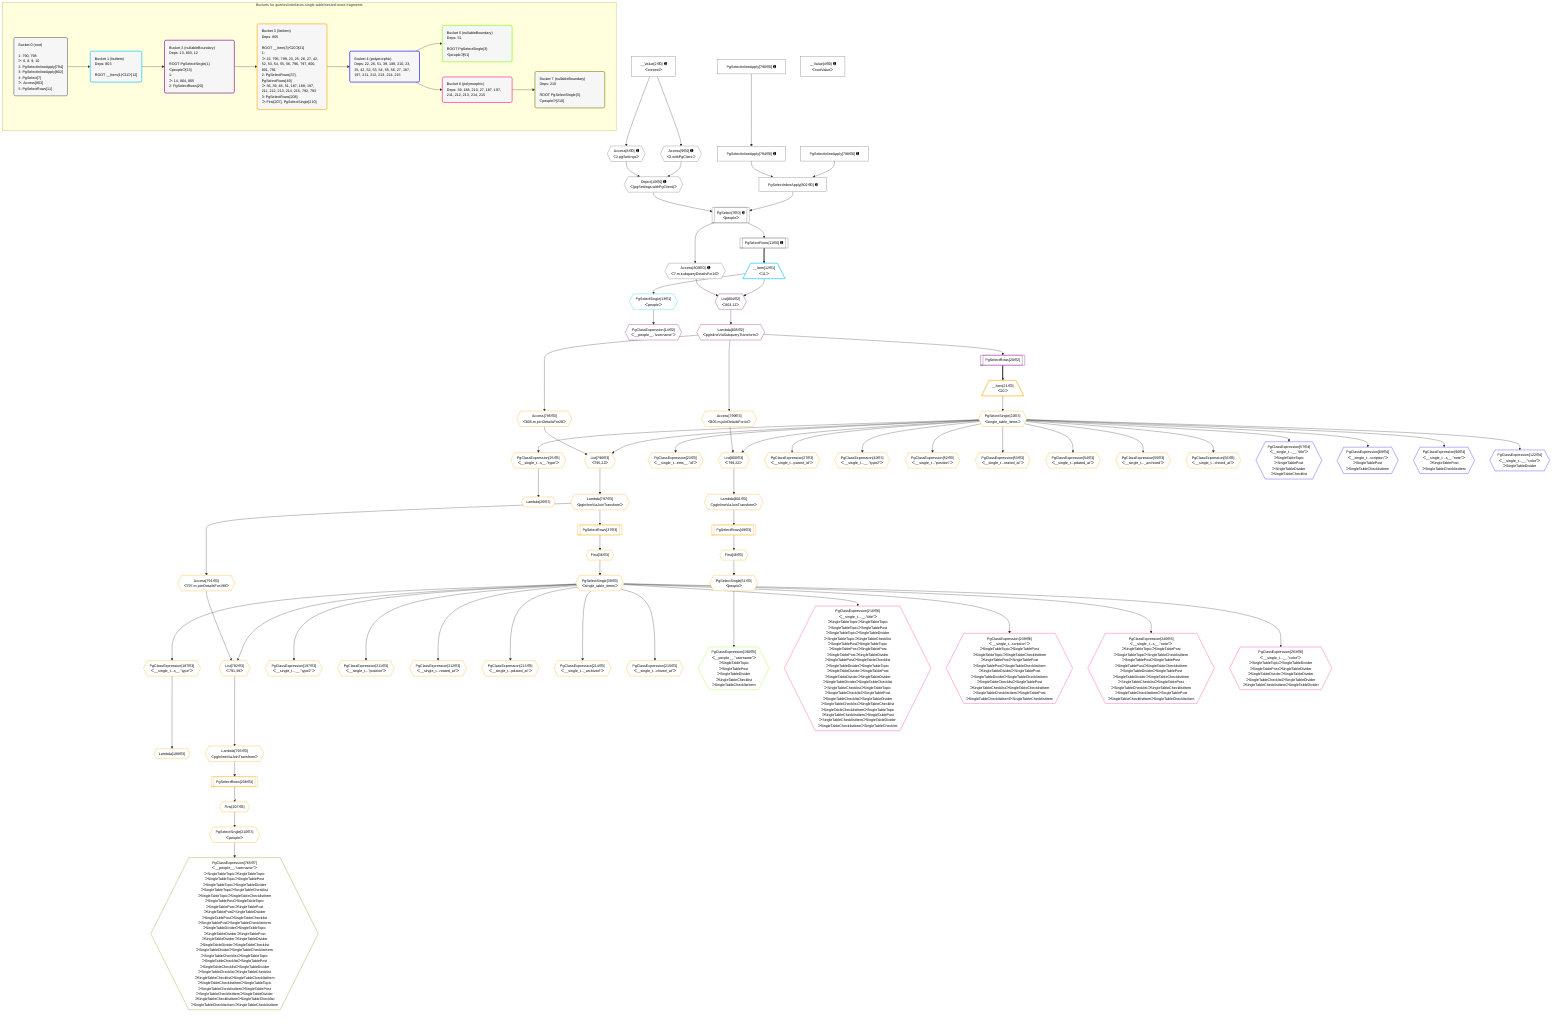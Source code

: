 %%{init: {'themeVariables': { 'fontSize': '12px'}}}%%
graph TD
    classDef path fill:#eee,stroke:#000,color:#000
    classDef plan fill:#fff,stroke-width:1px,color:#000
    classDef itemplan fill:#fff,stroke-width:2px,color:#000
    classDef unbatchedplan fill:#dff,stroke-width:1px,color:#000
    classDef sideeffectplan fill:#fcc,stroke-width:2px,color:#000
    classDef bucket fill:#f6f6f6,color:#000,stroke-width:2px,text-align:left

    subgraph "Buckets for queries/interfaces-single-table/nested-more-fragments"
    Bucket0("Bucket 0 (root)<br /><br />1: 790, 798<br />ᐳ: 6, 8, 9, 10<br />2: PgSelectInlineApply[794]<br />3: PgSelectInlineApply[802]<br />4: PgSelect[7]<br />ᐳ: Access[803]<br />5: PgSelectRows[11]"):::bucket
    Bucket1("Bucket 1 (listItem)<br />Deps: 803<br /><br />ROOT __Item{1}ᐸ11ᐳ[12]"):::bucket
    Bucket2("Bucket 2 (nullableBoundary)<br />Deps: 13, 803, 12<br /><br />ROOT PgSelectSingle{1}ᐸpeopleᐳ[13]<br />1: <br />ᐳ: 14, 804, 805<br />2: PgSelectRows[20]"):::bucket
    Bucket3("Bucket 3 (listItem)<br />Deps: 805<br /><br />ROOT __Item{3}ᐸ20ᐳ[21]<br />1: <br />ᐳ: 22, 795, 799, 23, 25, 26, 27, 42, 52, 53, 54, 55, 56, 796, 797, 800, 801, 791<br />2: PgSelectRows[37], PgSelectRows[49]<br />ᐳ: 36, 39, 48, 51, 187, 188, 197, 211, 212, 213, 214, 215, 792, 793<br />3: PgSelectRows[208]<br />ᐳ: First[207], PgSelectSingle[210]"):::bucket
    Bucket4("Bucket 4 (polymorphic)<br />Deps: 22, 26, 51, 39, 188, 210, 23, 25, 42, 52, 53, 54, 55, 56, 27, 187, 197, 211, 212, 213, 214, 215"):::bucket
    Bucket5("Bucket 5 (nullableBoundary)<br />Deps: 51<br /><br />ROOT PgSelectSingle{3}ᐸpeopleᐳ[51]"):::bucket
    Bucket6("Bucket 6 (polymorphic)<br />Deps: 39, 188, 210, 27, 187, 197, 211, 212, 213, 214, 215"):::bucket
    Bucket7("Bucket 7 (nullableBoundary)<br />Deps: 210<br /><br />ROOT PgSelectSingle{3}ᐸpeopleᐳ[210]"):::bucket
    end
    Bucket0 --> Bucket1
    Bucket1 --> Bucket2
    Bucket2 --> Bucket3
    Bucket3 --> Bucket4
    Bucket4 --> Bucket5 & Bucket6
    Bucket6 --> Bucket7

    %% plan dependencies
    PgSelectInlineApply802["PgSelectInlineApply[802∈0] ➊"]:::plan
    PgSelectInlineApply794["PgSelectInlineApply[794∈0] ➊"]:::plan
    PgSelectInlineApply798["PgSelectInlineApply[798∈0] ➊"]:::plan
    PgSelectInlineApply794 & PgSelectInlineApply798 --> PgSelectInlineApply802
    PgSelect7[["PgSelect[7∈0] ➊<br />ᐸpeopleᐳ"]]:::plan
    Object10{{"Object[10∈0] ➊<br />ᐸ{pgSettings,withPgClient}ᐳ"}}:::plan
    Object10 & PgSelectInlineApply802 --> PgSelect7
    Access8{{"Access[8∈0] ➊<br />ᐸ2.pgSettingsᐳ"}}:::plan
    Access9{{"Access[9∈0] ➊<br />ᐸ2.withPgClientᐳ"}}:::plan
    Access8 & Access9 --> Object10
    __Value2["__Value[2∈0] ➊<br />ᐸcontextᐳ"]:::plan
    __Value2 --> Access8
    __Value2 --> Access9
    PgSelectRows11[["PgSelectRows[11∈0] ➊"]]:::plan
    PgSelect7 --> PgSelectRows11
    PgSelectInlineApply790["PgSelectInlineApply[790∈0] ➊"]:::plan
    PgSelectInlineApply790 --> PgSelectInlineApply794
    Access803{{"Access[803∈0] ➊<br />ᐸ7.m.subqueryDetailsFor16ᐳ"}}:::plan
    PgSelect7 --> Access803
    __Value4["__Value[4∈0] ➊<br />ᐸrootValueᐳ"]:::plan
    __Item12[/"__Item[12∈1]<br />ᐸ11ᐳ"\]:::itemplan
    PgSelectRows11 ==> __Item12
    PgSelectSingle13{{"PgSelectSingle[13∈1]<br />ᐸpeopleᐳ"}}:::plan
    __Item12 --> PgSelectSingle13
    List804{{"List[804∈2]<br />ᐸ803,12ᐳ"}}:::plan
    Access803 & __Item12 --> List804
    PgClassExpression14{{"PgClassExpression[14∈2]<br />ᐸ__people__.”username”ᐳ"}}:::plan
    PgSelectSingle13 --> PgClassExpression14
    PgSelectRows20[["PgSelectRows[20∈2]"]]:::plan
    Lambda805{{"Lambda[805∈2]<br />ᐸpgInlineViaSubqueryTransformᐳ"}}:::plan
    Lambda805 --> PgSelectRows20
    List804 --> Lambda805
    List792{{"List[792∈3]<br />ᐸ791,39ᐳ"}}:::plan
    Access791{{"Access[791∈3]<br />ᐸ797.m.joinDetailsFor199ᐳ"}}:::plan
    PgSelectSingle39{{"PgSelectSingle[39∈3]<br />ᐸsingle_table_itemsᐳ"}}:::plan
    Access791 & PgSelectSingle39 --> List792
    List796{{"List[796∈3]<br />ᐸ795,22ᐳ"}}:::plan
    Access795{{"Access[795∈3]<br />ᐸ805.m.joinDetailsFor28ᐳ"}}:::plan
    PgSelectSingle22{{"PgSelectSingle[22∈3]<br />ᐸsingle_table_itemsᐳ"}}:::plan
    Access795 & PgSelectSingle22 --> List796
    List800{{"List[800∈3]<br />ᐸ799,22ᐳ"}}:::plan
    Access799{{"Access[799∈3]<br />ᐸ805.m.joinDetailsFor44ᐳ"}}:::plan
    Access799 & PgSelectSingle22 --> List800
    __Item21[/"__Item[21∈3]<br />ᐸ20ᐳ"\]:::itemplan
    PgSelectRows20 ==> __Item21
    __Item21 --> PgSelectSingle22
    PgClassExpression23{{"PgClassExpression[23∈3]<br />ᐸ__single_t...ems__.”id”ᐳ"}}:::plan
    PgSelectSingle22 --> PgClassExpression23
    PgClassExpression25{{"PgClassExpression[25∈3]<br />ᐸ__single_t...s__.”type”ᐳ"}}:::plan
    PgSelectSingle22 --> PgClassExpression25
    Lambda26{{"Lambda[26∈3]"}}:::plan
    PgClassExpression25 --> Lambda26
    PgClassExpression27{{"PgClassExpression[27∈3]<br />ᐸ__single_t...parent_id”ᐳ"}}:::plan
    PgSelectSingle22 --> PgClassExpression27
    First36{{"First[36∈3]"}}:::plan
    PgSelectRows37[["PgSelectRows[37∈3]"]]:::plan
    PgSelectRows37 --> First36
    Lambda797{{"Lambda[797∈3]<br />ᐸpgInlineViaJoinTransformᐳ"}}:::plan
    Lambda797 --> PgSelectRows37
    First36 --> PgSelectSingle39
    PgClassExpression42{{"PgClassExpression[42∈3]<br />ᐸ__single_t...__.”type2”ᐳ"}}:::plan
    PgSelectSingle22 --> PgClassExpression42
    First48{{"First[48∈3]"}}:::plan
    PgSelectRows49[["PgSelectRows[49∈3]"]]:::plan
    PgSelectRows49 --> First48
    Lambda801{{"Lambda[801∈3]<br />ᐸpgInlineViaJoinTransformᐳ"}}:::plan
    Lambda801 --> PgSelectRows49
    PgSelectSingle51{{"PgSelectSingle[51∈3]<br />ᐸpeopleᐳ"}}:::plan
    First48 --> PgSelectSingle51
    PgClassExpression52{{"PgClassExpression[52∈3]<br />ᐸ__single_t...”position”ᐳ"}}:::plan
    PgSelectSingle22 --> PgClassExpression52
    PgClassExpression53{{"PgClassExpression[53∈3]<br />ᐸ__single_t...reated_at”ᐳ"}}:::plan
    PgSelectSingle22 --> PgClassExpression53
    PgClassExpression54{{"PgClassExpression[54∈3]<br />ᐸ__single_t...pdated_at”ᐳ"}}:::plan
    PgSelectSingle22 --> PgClassExpression54
    PgClassExpression55{{"PgClassExpression[55∈3]<br />ᐸ__single_t..._archived”ᐳ"}}:::plan
    PgSelectSingle22 --> PgClassExpression55
    PgClassExpression56{{"PgClassExpression[56∈3]<br />ᐸ__single_t...chived_at”ᐳ"}}:::plan
    PgSelectSingle22 --> PgClassExpression56
    PgClassExpression187{{"PgClassExpression[187∈3]<br />ᐸ__single_t...s__.”type”ᐳ"}}:::plan
    PgSelectSingle39 --> PgClassExpression187
    Lambda188{{"Lambda[188∈3]"}}:::plan
    PgClassExpression187 --> Lambda188
    PgClassExpression197{{"PgClassExpression[197∈3]<br />ᐸ__single_t...__.”type2”ᐳ"}}:::plan
    PgSelectSingle39 --> PgClassExpression197
    First207{{"First[207∈3]"}}:::plan
    PgSelectRows208[["PgSelectRows[208∈3]"]]:::plan
    PgSelectRows208 --> First207
    Lambda793{{"Lambda[793∈3]<br />ᐸpgInlineViaJoinTransformᐳ"}}:::plan
    Lambda793 --> PgSelectRows208
    PgSelectSingle210{{"PgSelectSingle[210∈3]<br />ᐸpeopleᐳ"}}:::plan
    First207 --> PgSelectSingle210
    PgClassExpression211{{"PgClassExpression[211∈3]<br />ᐸ__single_t...”position”ᐳ"}}:::plan
    PgSelectSingle39 --> PgClassExpression211
    PgClassExpression212{{"PgClassExpression[212∈3]<br />ᐸ__single_t...reated_at”ᐳ"}}:::plan
    PgSelectSingle39 --> PgClassExpression212
    PgClassExpression213{{"PgClassExpression[213∈3]<br />ᐸ__single_t...pdated_at”ᐳ"}}:::plan
    PgSelectSingle39 --> PgClassExpression213
    PgClassExpression214{{"PgClassExpression[214∈3]<br />ᐸ__single_t..._archived”ᐳ"}}:::plan
    PgSelectSingle39 --> PgClassExpression214
    PgClassExpression215{{"PgClassExpression[215∈3]<br />ᐸ__single_t...chived_at”ᐳ"}}:::plan
    PgSelectSingle39 --> PgClassExpression215
    Lambda797 --> Access791
    List792 --> Lambda793
    Lambda805 --> Access795
    List796 --> Lambda797
    Lambda805 --> Access799
    List800 --> Lambda801
    PgClassExpression57{{"PgClassExpression[57∈4]<br />ᐸ__single_t...__.”title”ᐳ<br />ᐳSingleTableTopic<br />ᐳSingleTablePost<br />ᐳSingleTableDivider<br />ᐳSingleTableChecklist"}}:::plan
    PgSelectSingle22 --> PgClassExpression57
    PgClassExpression89{{"PgClassExpression[89∈4]<br />ᐸ__single_t...scription”ᐳ<br />ᐳSingleTablePost<br />ᐳSingleTableChecklistItem"}}:::plan
    PgSelectSingle22 --> PgClassExpression89
    PgClassExpression90{{"PgClassExpression[90∈4]<br />ᐸ__single_t...s__.”note”ᐳ<br />ᐳSingleTablePost<br />ᐳSingleTableChecklistItem"}}:::plan
    PgSelectSingle22 --> PgClassExpression90
    PgClassExpression122{{"PgClassExpression[122∈4]<br />ᐸ__single_t...__.”color”ᐳ<br />ᐳSingleTableDivider"}}:::plan
    PgSelectSingle22 --> PgClassExpression122
    PgClassExpression190{{"PgClassExpression[190∈5]<br />ᐸ__people__.”username”ᐳ<br />ᐳSingleTableTopic<br />ᐳSingleTablePost<br />ᐳSingleTableDivider<br />ᐳSingleTableChecklist<br />ᐳSingleTableChecklistItem"}}:::plan
    PgSelectSingle51 --> PgClassExpression190
    PgClassExpression216{{"PgClassExpression[216∈6]<br />ᐸ__single_t...__.”title”ᐳ<br />ᐳSingleTableTopicᐳSingleTableTopic<br />ᐳSingleTableTopicᐳSingleTablePost<br />ᐳSingleTableTopicᐳSingleTableDivider<br />ᐳSingleTableTopicᐳSingleTableChecklist<br />ᐳSingleTablePostᐳSingleTableTopic<br />ᐳSingleTablePostᐳSingleTablePost<br />ᐳSingleTablePostᐳSingleTableDivider<br />ᐳSingleTablePostᐳSingleTableChecklist<br />ᐳSingleTableDividerᐳSingleTableTopic<br />ᐳSingleTableDividerᐳSingleTablePost<br />ᐳSingleTableDividerᐳSingleTableDivider<br />ᐳSingleTableDividerᐳSingleTableChecklist<br />ᐳSingleTableChecklistᐳSingleTableTopic<br />ᐳSingleTableChecklistᐳSingleTablePost<br />ᐳSingleTableChecklistᐳSingleTableDivider<br />ᐳSingleTableChecklistᐳSingleTableChecklist<br />ᐳSingleTableChecklistItemᐳSingleTableTopic<br />ᐳSingleTableChecklistItemᐳSingleTablePost<br />ᐳSingleTableChecklistItemᐳSingleTableDivider<br />ᐳSingleTableChecklistItemᐳSingleTableChecklist"}}:::plan
    PgSelectSingle39 --> PgClassExpression216
    PgClassExpression239{{"PgClassExpression[239∈6]<br />ᐸ__single_t...scription”ᐳ<br />ᐳSingleTableTopicᐳSingleTablePost<br />ᐳSingleTableTopicᐳSingleTableChecklistItem<br />ᐳSingleTablePostᐳSingleTablePost<br />ᐳSingleTablePostᐳSingleTableChecklistItem<br />ᐳSingleTableDividerᐳSingleTablePost<br />ᐳSingleTableDividerᐳSingleTableChecklistItem<br />ᐳSingleTableChecklistᐳSingleTablePost<br />ᐳSingleTableChecklistᐳSingleTableChecklistItem<br />ᐳSingleTableChecklistItemᐳSingleTablePost<br />ᐳSingleTableChecklistItemᐳSingleTableChecklistItem"}}:::plan
    PgSelectSingle39 --> PgClassExpression239
    PgClassExpression240{{"PgClassExpression[240∈6]<br />ᐸ__single_t...s__.”note”ᐳ<br />ᐳSingleTableTopicᐳSingleTablePost<br />ᐳSingleTableTopicᐳSingleTableChecklistItem<br />ᐳSingleTablePostᐳSingleTablePost<br />ᐳSingleTablePostᐳSingleTableChecklistItem<br />ᐳSingleTableDividerᐳSingleTablePost<br />ᐳSingleTableDividerᐳSingleTableChecklistItem<br />ᐳSingleTableChecklistᐳSingleTablePost<br />ᐳSingleTableChecklistᐳSingleTableChecklistItem<br />ᐳSingleTableChecklistItemᐳSingleTablePost<br />ᐳSingleTableChecklistItemᐳSingleTableChecklistItem"}}:::plan
    PgSelectSingle39 --> PgClassExpression240
    PgClassExpression263{{"PgClassExpression[263∈6]<br />ᐸ__single_t...__.”color”ᐳ<br />ᐳSingleTableTopicᐳSingleTableDivider<br />ᐳSingleTablePostᐳSingleTableDivider<br />ᐳSingleTableDividerᐳSingleTableDivider<br />ᐳSingleTableChecklistᐳSingleTableDivider<br />ᐳSingleTableChecklistItemᐳSingleTableDivider"}}:::plan
    PgSelectSingle39 --> PgClassExpression263
    PgClassExpression765{{"PgClassExpression[765∈7]<br />ᐸ__people__.”username”ᐳ<br />ᐳSingleTableTopicᐳSingleTableTopic<br />ᐳSingleTableTopicᐳSingleTablePost<br />ᐳSingleTableTopicᐳSingleTableDivider<br />ᐳSingleTableTopicᐳSingleTableChecklist<br />ᐳSingleTableTopicᐳSingleTableChecklistItem<br />ᐳSingleTablePostᐳSingleTableTopic<br />ᐳSingleTablePostᐳSingleTablePost<br />ᐳSingleTablePostᐳSingleTableDivider<br />ᐳSingleTablePostᐳSingleTableChecklist<br />ᐳSingleTablePostᐳSingleTableChecklistItem<br />ᐳSingleTableDividerᐳSingleTableTopic<br />ᐳSingleTableDividerᐳSingleTablePost<br />ᐳSingleTableDividerᐳSingleTableDivider<br />ᐳSingleTableDividerᐳSingleTableChecklist<br />ᐳSingleTableDividerᐳSingleTableChecklistItem<br />ᐳSingleTableChecklistᐳSingleTableTopic<br />ᐳSingleTableChecklistᐳSingleTablePost<br />ᐳSingleTableChecklistᐳSingleTableDivider<br />ᐳSingleTableChecklistᐳSingleTableChecklist<br />ᐳSingleTableChecklistᐳSingleTableChecklistItem<br />ᐳSingleTableChecklistItemᐳSingleTableTopic<br />ᐳSingleTableChecklistItemᐳSingleTablePost<br />ᐳSingleTableChecklistItemᐳSingleTableDivider<br />ᐳSingleTableChecklistItemᐳSingleTableChecklist<br />ᐳSingleTableChecklistItemᐳSingleTableChecklistItem"}}:::plan
    PgSelectSingle210 --> PgClassExpression765

    %% define steps
    classDef bucket0 stroke:#696969
    class Bucket0,__Value2,__Value4,PgSelect7,Access8,Access9,Object10,PgSelectRows11,PgSelectInlineApply790,PgSelectInlineApply794,PgSelectInlineApply798,PgSelectInlineApply802,Access803 bucket0
    classDef bucket1 stroke:#00bfff
    class Bucket1,__Item12,PgSelectSingle13 bucket1
    classDef bucket2 stroke:#7f007f
    class Bucket2,PgClassExpression14,PgSelectRows20,List804,Lambda805 bucket2
    classDef bucket3 stroke:#ffa500
    class Bucket3,__Item21,PgSelectSingle22,PgClassExpression23,PgClassExpression25,Lambda26,PgClassExpression27,First36,PgSelectRows37,PgSelectSingle39,PgClassExpression42,First48,PgSelectRows49,PgSelectSingle51,PgClassExpression52,PgClassExpression53,PgClassExpression54,PgClassExpression55,PgClassExpression56,PgClassExpression187,Lambda188,PgClassExpression197,First207,PgSelectRows208,PgSelectSingle210,PgClassExpression211,PgClassExpression212,PgClassExpression213,PgClassExpression214,PgClassExpression215,Access791,List792,Lambda793,Access795,List796,Lambda797,Access799,List800,Lambda801 bucket3
    classDef bucket4 stroke:#0000ff
    class Bucket4,PgClassExpression57,PgClassExpression89,PgClassExpression90,PgClassExpression122 bucket4
    classDef bucket5 stroke:#7fff00
    class Bucket5,PgClassExpression190 bucket5
    classDef bucket6 stroke:#ff1493
    class Bucket6,PgClassExpression216,PgClassExpression239,PgClassExpression240,PgClassExpression263 bucket6
    classDef bucket7 stroke:#808000
    class Bucket7,PgClassExpression765 bucket7